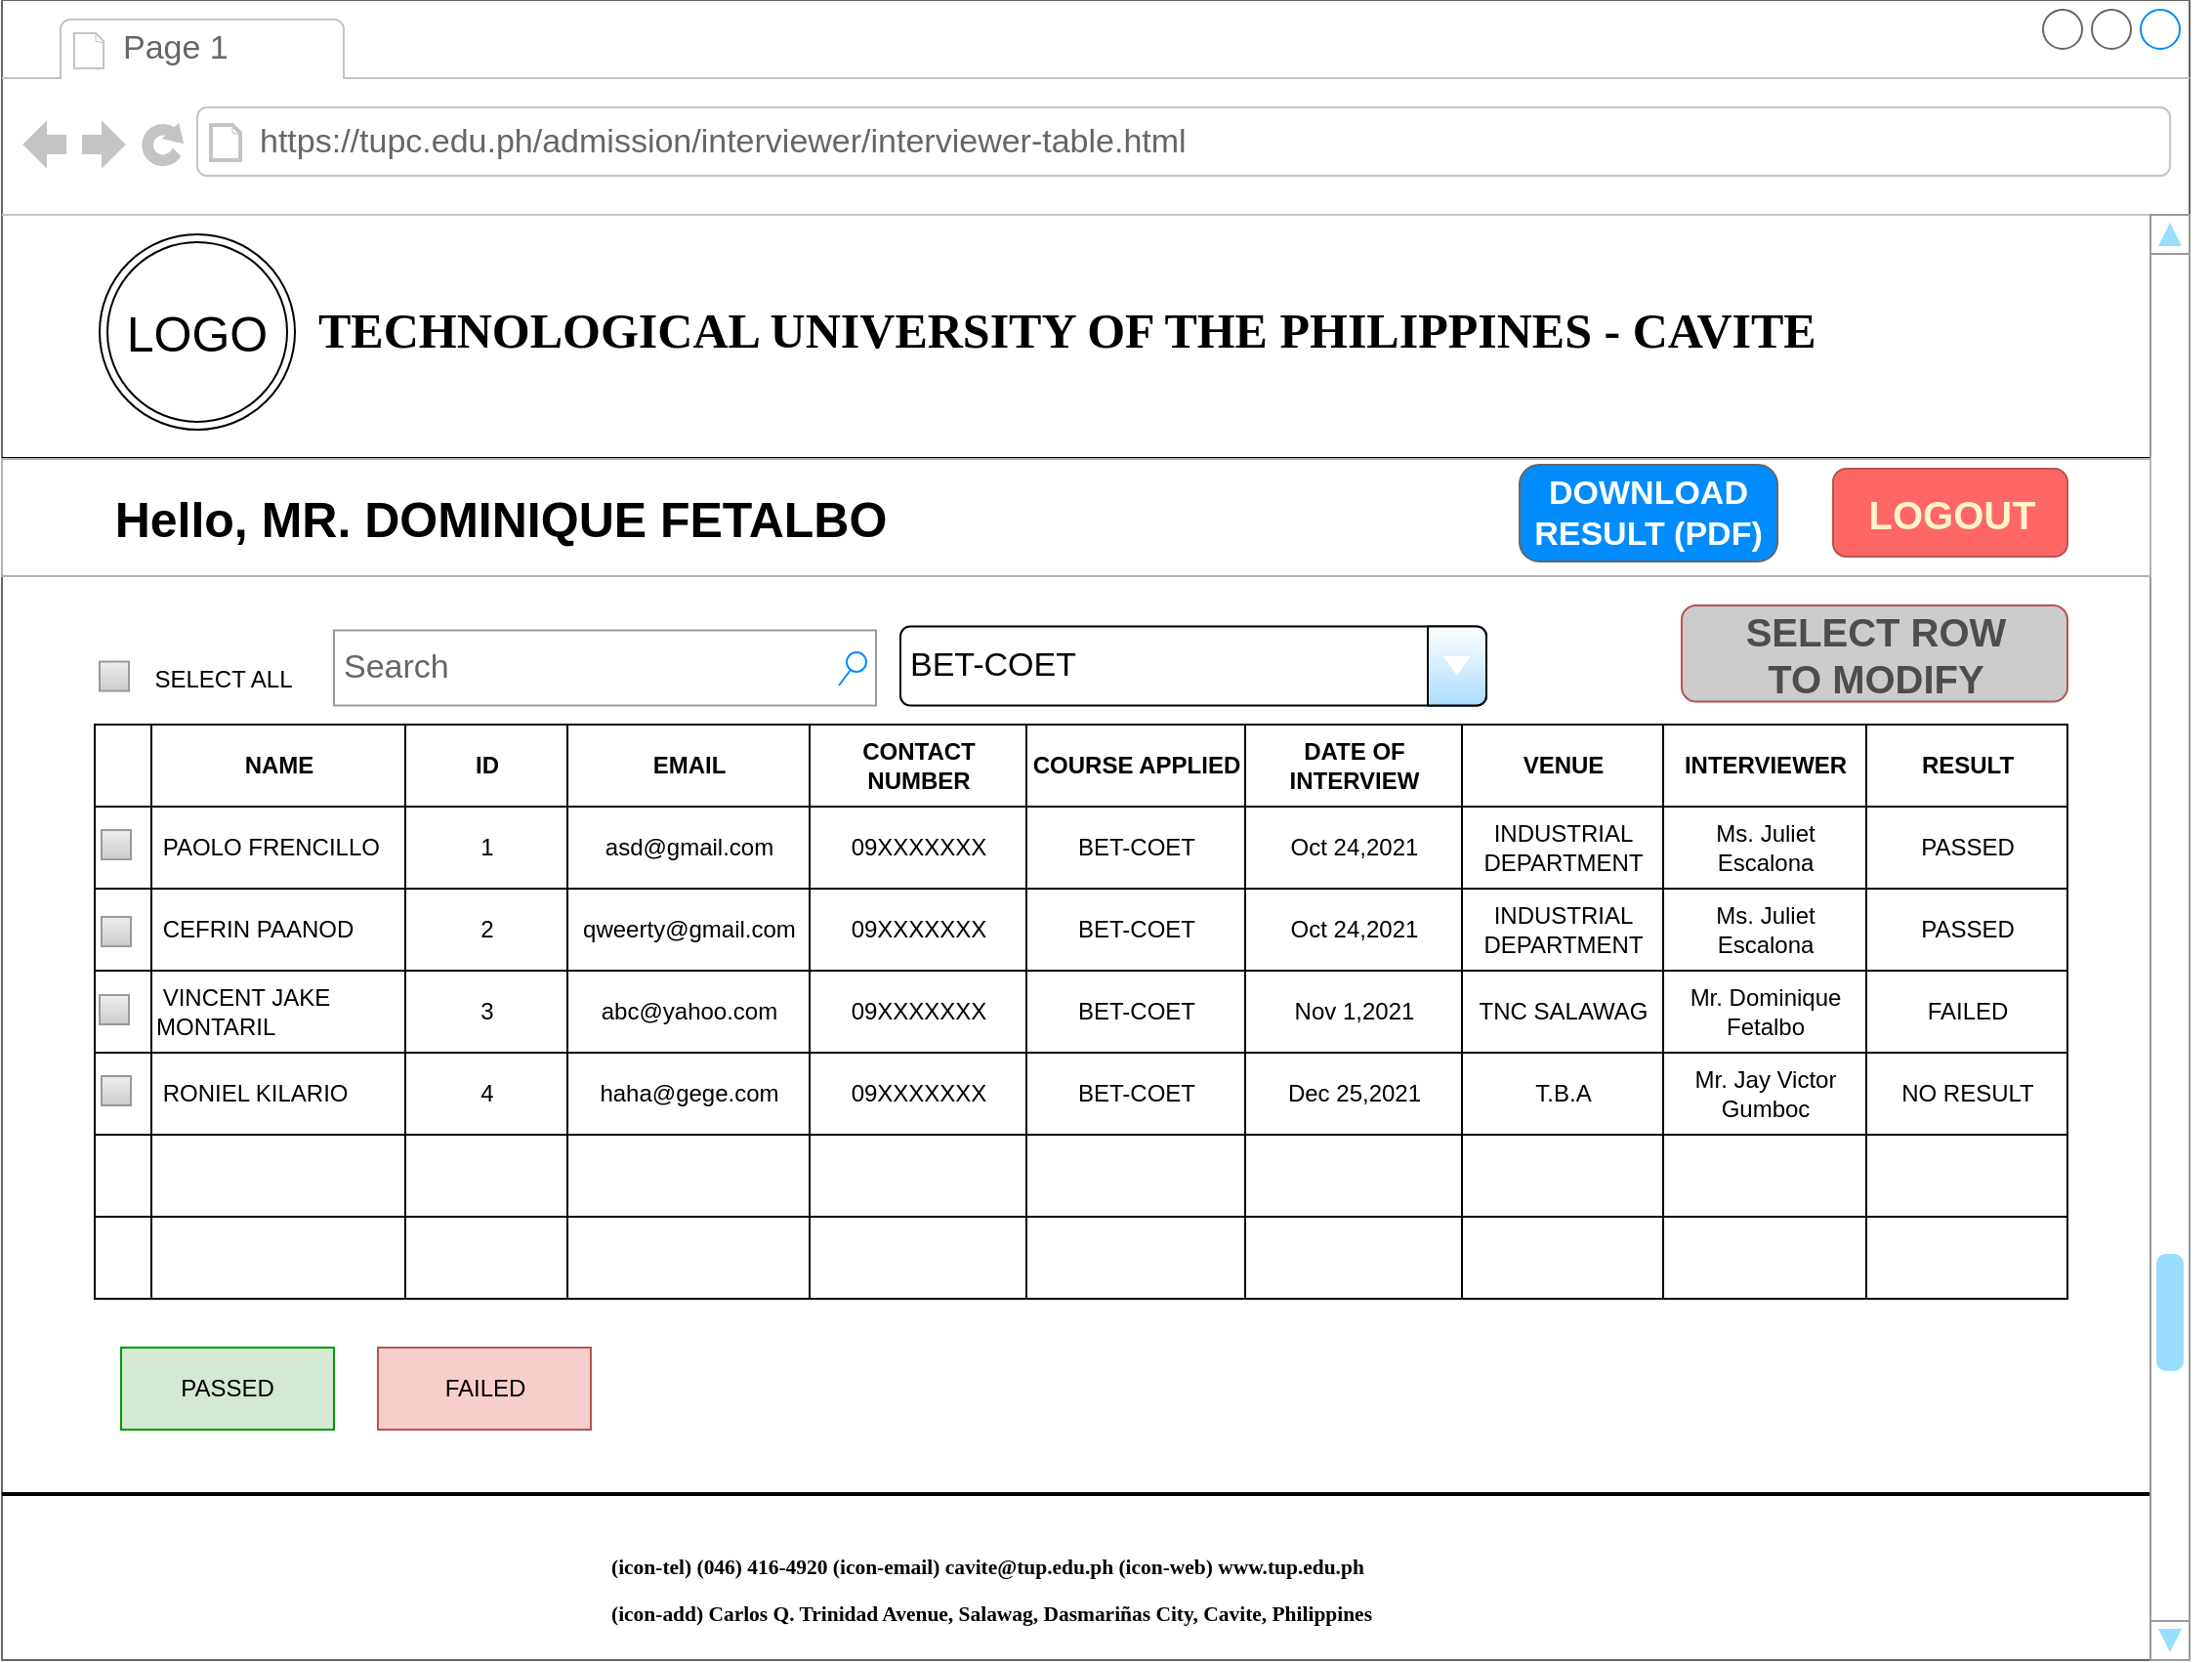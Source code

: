<mxfile version="15.5.9" type="device"><diagram name="Page-1" id="03018318-947c-dd8e-b7a3-06fadd420f32"><mxGraphModel dx="2480" dy="2001" grid="1" gridSize="10" guides="1" tooltips="1" connect="1" arrows="1" fold="1" page="1" pageScale="1" pageWidth="1100" pageHeight="850" background="none" math="0" shadow="0"><root><mxCell id="0"/><mxCell id="1" parent="0"/><mxCell id="7ib71Nidem4NqmsdStW_-101" value="" style="strokeWidth=1;shadow=0;align=center;html=1;shape=mxgraph.mockup.containers.browserWindow;rSize=0;strokeColor=none;strokeColor2=#008cff;strokeColor3=#c4c4c4;mainText=,;recursiveResize=0;fontSize=25;fillColor=none;" parent="1" vertex="1"><mxGeometry x="1100" y="-850" width="1120" height="850" as="geometry"/></mxCell><mxCell id="7ib71Nidem4NqmsdStW_-102" value="" style="line;strokeWidth=2;html=1;fontSize=25;" parent="7ib71Nidem4NqmsdStW_-101" vertex="1"><mxGeometry y="760" width="1100" height="10" as="geometry"/></mxCell><mxCell id="7ib71Nidem4NqmsdStW_-103" value="Page 1" style="strokeWidth=1;shadow=0;dashed=0;align=center;html=1;shape=mxgraph.mockup.containers.anchor;fontSize=17;fontColor=#666666;align=left;" parent="7ib71Nidem4NqmsdStW_-101" vertex="1"><mxGeometry x="60" y="12" width="110" height="26" as="geometry"/></mxCell><mxCell id="7ib71Nidem4NqmsdStW_-104" value="https://tupc.edu.ph/admission/interviewer/interviewer-table.html" style="strokeWidth=1;shadow=0;dashed=0;align=center;html=1;shape=mxgraph.mockup.containers.anchor;rSize=0;fontSize=17;fontColor=#666666;align=left;" parent="7ib71Nidem4NqmsdStW_-101" vertex="1"><mxGeometry x="130" y="60" width="250" height="26" as="geometry"/></mxCell><mxCell id="7ib71Nidem4NqmsdStW_-105" value="&lt;h1&gt;&lt;b&gt;&lt;font style=&quot;font-size: 25px&quot;&gt;TECHNOLOGICAL UNIVERSITY OF THE PHILIPPINES - CAVITE&lt;/font&gt;&lt;/b&gt;&lt;/h1&gt;" style="text;html=1;points=[];align=left;verticalAlign=top;spacingTop=-4;fontSize=14;fontFamily=Verdana" parent="7ib71Nidem4NqmsdStW_-101" vertex="1"><mxGeometry x="160" y="130" width="540" height="60" as="geometry"/></mxCell><mxCell id="7ib71Nidem4NqmsdStW_-106" value="LOGO" style="ellipse;shape=doubleEllipse;whiteSpace=wrap;html=1;fontSize=25;" parent="7ib71Nidem4NqmsdStW_-101" vertex="1"><mxGeometry x="50" y="120" width="100" height="100" as="geometry"/></mxCell><mxCell id="7ib71Nidem4NqmsdStW_-107" value="" style="line;strokeWidth=2;html=1;fontSize=25;" parent="7ib71Nidem4NqmsdStW_-101" vertex="1"><mxGeometry y="230" width="1100" height="10" as="geometry"/></mxCell><mxCell id="7ib71Nidem4NqmsdStW_-108" value="" style="verticalLabelPosition=bottom;shadow=0;dashed=0;align=center;html=1;verticalAlign=top;strokeWidth=1;shape=mxgraph.mockup.navigation.scrollBar;strokeColor=#999999;barPos=20;fillColor2=#99ddff;strokeColor2=none;direction=north;fontSize=25;" parent="7ib71Nidem4NqmsdStW_-101" vertex="1"><mxGeometry x="1100" y="110" width="30" height="740" as="geometry"/></mxCell><mxCell id="7ib71Nidem4NqmsdStW_-109" value="&lt;span style=&quot;font-family: &amp;#34;euphemia&amp;#34; ; font-size: 10.72px ; font-weight: 700&quot;&gt;(icon-tel) (046) 416-4920 (icon-email) cavite@tup.edu.ph (icon-web) www.tup.edu.ph&lt;br&gt;&lt;/span&gt;&lt;span style=&quot;font-family: &amp;#34;euphemia&amp;#34; ; font-size: 10.72px ; font-weight: 700&quot;&gt;(icon-add) Carlos Q. Trinidad Avenue, Salawag, Dasmariñas City, Cavite, Philippines&lt;/span&gt;&lt;span style=&quot;font-family: &amp;#34;euphemia&amp;#34; ; font-size: 10.72px ; font-weight: 700&quot;&gt;&lt;br&gt;&lt;/span&gt;" style="rounded=0;whiteSpace=wrap;html=1;fontSize=20;strokeWidth=1;fillColor=none;align=left;verticalAlign=top;strokeColor=none;" parent="7ib71Nidem4NqmsdStW_-101" vertex="1"><mxGeometry x="310" y="780" width="480" height="60" as="geometry"/></mxCell><mxCell id="7ib71Nidem4NqmsdStW_-111" value="" style="shape=table;html=1;whiteSpace=wrap;startSize=0;container=1;collapsible=0;childLayout=tableLayout;" parent="7ib71Nidem4NqmsdStW_-101" vertex="1"><mxGeometry x="47.5" y="371" width="1010" height="294" as="geometry"/></mxCell><mxCell id="7ib71Nidem4NqmsdStW_-112" value="" style="shape=partialRectangle;html=1;whiteSpace=wrap;collapsible=0;dropTarget=0;pointerEvents=0;fillColor=none;top=0;left=0;bottom=0;right=0;points=[[0,0.5],[1,0.5]];portConstraint=eastwest;" parent="7ib71Nidem4NqmsdStW_-111" vertex="1"><mxGeometry width="1010" height="42" as="geometry"/></mxCell><mxCell id="7ib71Nidem4NqmsdStW_-113" style="shape=partialRectangle;html=1;whiteSpace=wrap;connectable=0;fillColor=none;top=0;left=0;bottom=0;right=0;overflow=hidden;pointerEvents=1;" parent="7ib71Nidem4NqmsdStW_-112" vertex="1"><mxGeometry width="29" height="42" as="geometry"><mxRectangle width="29" height="42" as="alternateBounds"/></mxGeometry></mxCell><mxCell id="7ib71Nidem4NqmsdStW_-114" value="&lt;b&gt;NAME&lt;/b&gt;" style="shape=partialRectangle;html=1;whiteSpace=wrap;connectable=0;fillColor=none;top=0;left=0;bottom=0;right=0;overflow=hidden;pointerEvents=1;" parent="7ib71Nidem4NqmsdStW_-112" vertex="1"><mxGeometry x="29" width="130" height="42" as="geometry"><mxRectangle width="130" height="42" as="alternateBounds"/></mxGeometry></mxCell><mxCell id="7ib71Nidem4NqmsdStW_-115" value="&lt;b&gt;ID&lt;/b&gt;" style="shape=partialRectangle;html=1;whiteSpace=wrap;connectable=0;fillColor=none;top=0;left=0;bottom=0;right=0;overflow=hidden;pointerEvents=1;" parent="7ib71Nidem4NqmsdStW_-112" vertex="1"><mxGeometry x="159" width="83" height="42" as="geometry"><mxRectangle width="83" height="42" as="alternateBounds"/></mxGeometry></mxCell><mxCell id="7ib71Nidem4NqmsdStW_-116" value="&lt;b&gt;EMAIL&lt;/b&gt;" style="shape=partialRectangle;html=1;whiteSpace=wrap;connectable=0;fillColor=none;top=0;left=0;bottom=0;right=0;overflow=hidden;pointerEvents=1;" parent="7ib71Nidem4NqmsdStW_-112" vertex="1"><mxGeometry x="242" width="124" height="42" as="geometry"><mxRectangle width="124" height="42" as="alternateBounds"/></mxGeometry></mxCell><mxCell id="7ib71Nidem4NqmsdStW_-117" value="&lt;b&gt;CONTACT NUMBER&lt;/b&gt;" style="shape=partialRectangle;html=1;whiteSpace=wrap;connectable=0;fillColor=none;top=0;left=0;bottom=0;right=0;overflow=hidden;pointerEvents=1;" parent="7ib71Nidem4NqmsdStW_-112" vertex="1"><mxGeometry x="366" width="111" height="42" as="geometry"><mxRectangle width="111" height="42" as="alternateBounds"/></mxGeometry></mxCell><mxCell id="7ib71Nidem4NqmsdStW_-118" value="&lt;b&gt;COURSE APPLIED&lt;/b&gt;" style="shape=partialRectangle;html=1;whiteSpace=wrap;connectable=0;fillColor=none;top=0;left=0;bottom=0;right=0;overflow=hidden;pointerEvents=1;" parent="7ib71Nidem4NqmsdStW_-112" vertex="1"><mxGeometry x="477" width="112" height="42" as="geometry"><mxRectangle width="112" height="42" as="alternateBounds"/></mxGeometry></mxCell><mxCell id="7ib71Nidem4NqmsdStW_-119" value="&lt;b&gt;DATE OF INTERVIEW&lt;/b&gt;" style="shape=partialRectangle;html=1;whiteSpace=wrap;connectable=0;fillColor=none;top=0;left=0;bottom=0;right=0;overflow=hidden;pointerEvents=1;" parent="7ib71Nidem4NqmsdStW_-112" vertex="1"><mxGeometry x="589" width="111" height="42" as="geometry"><mxRectangle width="111" height="42" as="alternateBounds"/></mxGeometry></mxCell><mxCell id="7ib71Nidem4NqmsdStW_-120" value="&lt;b&gt;VENUE&lt;/b&gt;" style="shape=partialRectangle;html=1;whiteSpace=wrap;connectable=0;fillColor=none;top=0;left=0;bottom=0;right=0;overflow=hidden;pointerEvents=1;" parent="7ib71Nidem4NqmsdStW_-112" vertex="1"><mxGeometry x="700" width="103" height="42" as="geometry"><mxRectangle width="103" height="42" as="alternateBounds"/></mxGeometry></mxCell><mxCell id="OchbtreBRvhRKaB96C10-1" value="&lt;b&gt;INTERVIEWER&lt;/b&gt;" style="shape=partialRectangle;html=1;whiteSpace=wrap;connectable=0;fillColor=none;top=0;left=0;bottom=0;right=0;overflow=hidden;pointerEvents=1;" parent="7ib71Nidem4NqmsdStW_-112" vertex="1"><mxGeometry x="803" width="104" height="42" as="geometry"><mxRectangle width="104" height="42" as="alternateBounds"/></mxGeometry></mxCell><mxCell id="OchbtreBRvhRKaB96C10-10" value="&lt;b&gt;RESULT&lt;/b&gt;" style="shape=partialRectangle;html=1;whiteSpace=wrap;connectable=0;fillColor=none;top=0;left=0;bottom=0;right=0;overflow=hidden;pointerEvents=1;" parent="7ib71Nidem4NqmsdStW_-112" vertex="1"><mxGeometry x="907" width="103" height="42" as="geometry"><mxRectangle width="103" height="42" as="alternateBounds"/></mxGeometry></mxCell><mxCell id="7ib71Nidem4NqmsdStW_-121" value="" style="shape=partialRectangle;html=1;whiteSpace=wrap;collapsible=0;dropTarget=0;pointerEvents=0;fillColor=none;top=0;left=0;bottom=0;right=0;points=[[0,0.5],[1,0.5]];portConstraint=eastwest;" parent="7ib71Nidem4NqmsdStW_-111" vertex="1"><mxGeometry y="42" width="1010" height="42" as="geometry"/></mxCell><mxCell id="7ib71Nidem4NqmsdStW_-122" style="shape=partialRectangle;html=1;whiteSpace=wrap;connectable=0;fillColor=none;top=0;left=0;bottom=0;right=0;overflow=hidden;pointerEvents=1;align=left;" parent="7ib71Nidem4NqmsdStW_-121" vertex="1"><mxGeometry width="29" height="42" as="geometry"><mxRectangle width="29" height="42" as="alternateBounds"/></mxGeometry></mxCell><mxCell id="7ib71Nidem4NqmsdStW_-123" value="&amp;nbsp;PAOLO FRENCILLO" style="shape=partialRectangle;html=1;whiteSpace=wrap;connectable=0;fillColor=none;top=0;left=0;bottom=0;right=0;overflow=hidden;pointerEvents=1;align=left;" parent="7ib71Nidem4NqmsdStW_-121" vertex="1"><mxGeometry x="29" width="130" height="42" as="geometry"><mxRectangle width="130" height="42" as="alternateBounds"/></mxGeometry></mxCell><mxCell id="7ib71Nidem4NqmsdStW_-124" value="1" style="shape=partialRectangle;html=1;whiteSpace=wrap;connectable=0;fillColor=none;top=0;left=0;bottom=0;right=0;overflow=hidden;pointerEvents=1;" parent="7ib71Nidem4NqmsdStW_-121" vertex="1"><mxGeometry x="159" width="83" height="42" as="geometry"><mxRectangle width="83" height="42" as="alternateBounds"/></mxGeometry></mxCell><mxCell id="7ib71Nidem4NqmsdStW_-125" value="asd@gmail.com" style="shape=partialRectangle;html=1;whiteSpace=wrap;connectable=0;fillColor=none;top=0;left=0;bottom=0;right=0;overflow=hidden;pointerEvents=1;" parent="7ib71Nidem4NqmsdStW_-121" vertex="1"><mxGeometry x="242" width="124" height="42" as="geometry"><mxRectangle width="124" height="42" as="alternateBounds"/></mxGeometry></mxCell><mxCell id="7ib71Nidem4NqmsdStW_-126" value="09XXXXXXX" style="shape=partialRectangle;html=1;whiteSpace=wrap;connectable=0;fillColor=none;top=0;left=0;bottom=0;right=0;overflow=hidden;pointerEvents=1;" parent="7ib71Nidem4NqmsdStW_-121" vertex="1"><mxGeometry x="366" width="111" height="42" as="geometry"><mxRectangle width="111" height="42" as="alternateBounds"/></mxGeometry></mxCell><mxCell id="7ib71Nidem4NqmsdStW_-127" value="BET-COET" style="shape=partialRectangle;html=1;whiteSpace=wrap;connectable=0;fillColor=none;top=0;left=0;bottom=0;right=0;overflow=hidden;pointerEvents=1;" parent="7ib71Nidem4NqmsdStW_-121" vertex="1"><mxGeometry x="477" width="112" height="42" as="geometry"><mxRectangle width="112" height="42" as="alternateBounds"/></mxGeometry></mxCell><mxCell id="7ib71Nidem4NqmsdStW_-128" value="Oct 24,2021" style="shape=partialRectangle;html=1;whiteSpace=wrap;connectable=0;fillColor=none;top=0;left=0;bottom=0;right=0;overflow=hidden;pointerEvents=1;" parent="7ib71Nidem4NqmsdStW_-121" vertex="1"><mxGeometry x="589" width="111" height="42" as="geometry"><mxRectangle width="111" height="42" as="alternateBounds"/></mxGeometry></mxCell><mxCell id="7ib71Nidem4NqmsdStW_-129" value="INDUSTRIAL DEPARTMENT" style="shape=partialRectangle;html=1;whiteSpace=wrap;connectable=0;fillColor=none;top=0;left=0;bottom=0;right=0;overflow=hidden;pointerEvents=1;" parent="7ib71Nidem4NqmsdStW_-121" vertex="1"><mxGeometry x="700" width="103" height="42" as="geometry"><mxRectangle width="103" height="42" as="alternateBounds"/></mxGeometry></mxCell><mxCell id="OchbtreBRvhRKaB96C10-2" value="Ms. Juliet Escalona" style="shape=partialRectangle;html=1;whiteSpace=wrap;connectable=0;fillColor=none;top=0;left=0;bottom=0;right=0;overflow=hidden;pointerEvents=1;" parent="7ib71Nidem4NqmsdStW_-121" vertex="1"><mxGeometry x="803" width="104" height="42" as="geometry"><mxRectangle width="104" height="42" as="alternateBounds"/></mxGeometry></mxCell><mxCell id="OchbtreBRvhRKaB96C10-11" value="&lt;span&gt;PASSED&lt;/span&gt;" style="shape=partialRectangle;html=1;whiteSpace=wrap;connectable=0;fillColor=none;top=0;left=0;bottom=0;right=0;overflow=hidden;pointerEvents=1;" parent="7ib71Nidem4NqmsdStW_-121" vertex="1"><mxGeometry x="907" width="103" height="42" as="geometry"><mxRectangle width="103" height="42" as="alternateBounds"/></mxGeometry></mxCell><mxCell id="7ib71Nidem4NqmsdStW_-130" value="" style="shape=partialRectangle;html=1;whiteSpace=wrap;collapsible=0;dropTarget=0;pointerEvents=0;fillColor=none;top=0;left=0;bottom=0;right=0;points=[[0,0.5],[1,0.5]];portConstraint=eastwest;" parent="7ib71Nidem4NqmsdStW_-111" vertex="1"><mxGeometry y="84" width="1010" height="42" as="geometry"/></mxCell><mxCell id="7ib71Nidem4NqmsdStW_-131" style="shape=partialRectangle;html=1;whiteSpace=wrap;connectable=0;fillColor=none;top=0;left=0;bottom=0;right=0;overflow=hidden;pointerEvents=1;align=left;" parent="7ib71Nidem4NqmsdStW_-130" vertex="1"><mxGeometry width="29" height="42" as="geometry"><mxRectangle width="29" height="42" as="alternateBounds"/></mxGeometry></mxCell><mxCell id="7ib71Nidem4NqmsdStW_-132" value="&amp;nbsp;CEFRIN PAANOD" style="shape=partialRectangle;html=1;whiteSpace=wrap;connectable=0;fillColor=none;top=0;left=0;bottom=0;right=0;overflow=hidden;pointerEvents=1;align=left;" parent="7ib71Nidem4NqmsdStW_-130" vertex="1"><mxGeometry x="29" width="130" height="42" as="geometry"><mxRectangle width="130" height="42" as="alternateBounds"/></mxGeometry></mxCell><mxCell id="7ib71Nidem4NqmsdStW_-133" value="2" style="shape=partialRectangle;html=1;whiteSpace=wrap;connectable=0;fillColor=none;top=0;left=0;bottom=0;right=0;overflow=hidden;pointerEvents=1;" parent="7ib71Nidem4NqmsdStW_-130" vertex="1"><mxGeometry x="159" width="83" height="42" as="geometry"><mxRectangle width="83" height="42" as="alternateBounds"/></mxGeometry></mxCell><mxCell id="7ib71Nidem4NqmsdStW_-134" value="qweerty@gmail.com" style="shape=partialRectangle;html=1;whiteSpace=wrap;connectable=0;fillColor=none;top=0;left=0;bottom=0;right=0;overflow=hidden;pointerEvents=1;" parent="7ib71Nidem4NqmsdStW_-130" vertex="1"><mxGeometry x="242" width="124" height="42" as="geometry"><mxRectangle width="124" height="42" as="alternateBounds"/></mxGeometry></mxCell><mxCell id="7ib71Nidem4NqmsdStW_-135" value="09XXXXXXX" style="shape=partialRectangle;html=1;whiteSpace=wrap;connectable=0;fillColor=none;top=0;left=0;bottom=0;right=0;overflow=hidden;pointerEvents=1;" parent="7ib71Nidem4NqmsdStW_-130" vertex="1"><mxGeometry x="366" width="111" height="42" as="geometry"><mxRectangle width="111" height="42" as="alternateBounds"/></mxGeometry></mxCell><mxCell id="7ib71Nidem4NqmsdStW_-136" value="BET-COET" style="shape=partialRectangle;html=1;whiteSpace=wrap;connectable=0;fillColor=none;top=0;left=0;bottom=0;right=0;overflow=hidden;pointerEvents=1;" parent="7ib71Nidem4NqmsdStW_-130" vertex="1"><mxGeometry x="477" width="112" height="42" as="geometry"><mxRectangle width="112" height="42" as="alternateBounds"/></mxGeometry></mxCell><mxCell id="7ib71Nidem4NqmsdStW_-137" value="Oct 24,2021" style="shape=partialRectangle;html=1;whiteSpace=wrap;connectable=0;fillColor=none;top=0;left=0;bottom=0;right=0;overflow=hidden;pointerEvents=1;" parent="7ib71Nidem4NqmsdStW_-130" vertex="1"><mxGeometry x="589" width="111" height="42" as="geometry"><mxRectangle width="111" height="42" as="alternateBounds"/></mxGeometry></mxCell><mxCell id="7ib71Nidem4NqmsdStW_-138" value="INDUSTRIAL DEPARTMENT" style="shape=partialRectangle;html=1;whiteSpace=wrap;connectable=0;fillColor=none;top=0;left=0;bottom=0;right=0;overflow=hidden;pointerEvents=1;" parent="7ib71Nidem4NqmsdStW_-130" vertex="1"><mxGeometry x="700" width="103" height="42" as="geometry"><mxRectangle width="103" height="42" as="alternateBounds"/></mxGeometry></mxCell><mxCell id="OchbtreBRvhRKaB96C10-3" value="Ms. Juliet Escalona" style="shape=partialRectangle;html=1;whiteSpace=wrap;connectable=0;fillColor=none;top=0;left=0;bottom=0;right=0;overflow=hidden;pointerEvents=1;" parent="7ib71Nidem4NqmsdStW_-130" vertex="1"><mxGeometry x="803" width="104" height="42" as="geometry"><mxRectangle width="104" height="42" as="alternateBounds"/></mxGeometry></mxCell><mxCell id="OchbtreBRvhRKaB96C10-12" value="PASSED" style="shape=partialRectangle;html=1;whiteSpace=wrap;connectable=0;fillColor=none;top=0;left=0;bottom=0;right=0;overflow=hidden;pointerEvents=1;" parent="7ib71Nidem4NqmsdStW_-130" vertex="1"><mxGeometry x="907" width="103" height="42" as="geometry"><mxRectangle width="103" height="42" as="alternateBounds"/></mxGeometry></mxCell><mxCell id="7ib71Nidem4NqmsdStW_-139" style="shape=partialRectangle;html=1;whiteSpace=wrap;collapsible=0;dropTarget=0;pointerEvents=0;fillColor=none;top=0;left=0;bottom=0;right=0;points=[[0,0.5],[1,0.5]];portConstraint=eastwest;" parent="7ib71Nidem4NqmsdStW_-111" vertex="1"><mxGeometry y="126" width="1010" height="42" as="geometry"/></mxCell><mxCell id="7ib71Nidem4NqmsdStW_-140" style="shape=partialRectangle;html=1;whiteSpace=wrap;connectable=0;fillColor=none;top=0;left=0;bottom=0;right=0;overflow=hidden;pointerEvents=1;align=left;" parent="7ib71Nidem4NqmsdStW_-139" vertex="1"><mxGeometry width="29" height="42" as="geometry"><mxRectangle width="29" height="42" as="alternateBounds"/></mxGeometry></mxCell><mxCell id="7ib71Nidem4NqmsdStW_-141" value="&amp;nbsp;VINCENT JAKE MONTARIL" style="shape=partialRectangle;html=1;whiteSpace=wrap;connectable=0;fillColor=none;top=0;left=0;bottom=0;right=0;overflow=hidden;pointerEvents=1;align=left;" parent="7ib71Nidem4NqmsdStW_-139" vertex="1"><mxGeometry x="29" width="130" height="42" as="geometry"><mxRectangle width="130" height="42" as="alternateBounds"/></mxGeometry></mxCell><mxCell id="7ib71Nidem4NqmsdStW_-142" value="3" style="shape=partialRectangle;html=1;whiteSpace=wrap;connectable=0;fillColor=none;top=0;left=0;bottom=0;right=0;overflow=hidden;pointerEvents=1;" parent="7ib71Nidem4NqmsdStW_-139" vertex="1"><mxGeometry x="159" width="83" height="42" as="geometry"><mxRectangle width="83" height="42" as="alternateBounds"/></mxGeometry></mxCell><mxCell id="7ib71Nidem4NqmsdStW_-143" value="abc@yahoo.com" style="shape=partialRectangle;html=1;whiteSpace=wrap;connectable=0;fillColor=none;top=0;left=0;bottom=0;right=0;overflow=hidden;pointerEvents=1;" parent="7ib71Nidem4NqmsdStW_-139" vertex="1"><mxGeometry x="242" width="124" height="42" as="geometry"><mxRectangle width="124" height="42" as="alternateBounds"/></mxGeometry></mxCell><mxCell id="7ib71Nidem4NqmsdStW_-144" value="09XXXXXXX" style="shape=partialRectangle;html=1;whiteSpace=wrap;connectable=0;fillColor=none;top=0;left=0;bottom=0;right=0;overflow=hidden;pointerEvents=1;" parent="7ib71Nidem4NqmsdStW_-139" vertex="1"><mxGeometry x="366" width="111" height="42" as="geometry"><mxRectangle width="111" height="42" as="alternateBounds"/></mxGeometry></mxCell><mxCell id="7ib71Nidem4NqmsdStW_-145" value="BET-COET" style="shape=partialRectangle;html=1;whiteSpace=wrap;connectable=0;fillColor=none;top=0;left=0;bottom=0;right=0;overflow=hidden;pointerEvents=1;" parent="7ib71Nidem4NqmsdStW_-139" vertex="1"><mxGeometry x="477" width="112" height="42" as="geometry"><mxRectangle width="112" height="42" as="alternateBounds"/></mxGeometry></mxCell><mxCell id="7ib71Nidem4NqmsdStW_-146" value="&lt;span&gt;Nov 1,2021&lt;/span&gt;" style="shape=partialRectangle;html=1;whiteSpace=wrap;connectable=0;fillColor=none;top=0;left=0;bottom=0;right=0;overflow=hidden;pointerEvents=1;" parent="7ib71Nidem4NqmsdStW_-139" vertex="1"><mxGeometry x="589" width="111" height="42" as="geometry"><mxRectangle width="111" height="42" as="alternateBounds"/></mxGeometry></mxCell><mxCell id="7ib71Nidem4NqmsdStW_-147" value="TNC SALAWAG" style="shape=partialRectangle;html=1;whiteSpace=wrap;connectable=0;fillColor=none;top=0;left=0;bottom=0;right=0;overflow=hidden;pointerEvents=1;" parent="7ib71Nidem4NqmsdStW_-139" vertex="1"><mxGeometry x="700" width="103" height="42" as="geometry"><mxRectangle width="103" height="42" as="alternateBounds"/></mxGeometry></mxCell><mxCell id="OchbtreBRvhRKaB96C10-4" value="Mr. Dominique Fetalbo" style="shape=partialRectangle;html=1;whiteSpace=wrap;connectable=0;fillColor=none;top=0;left=0;bottom=0;right=0;overflow=hidden;pointerEvents=1;" parent="7ib71Nidem4NqmsdStW_-139" vertex="1"><mxGeometry x="803" width="104" height="42" as="geometry"><mxRectangle width="104" height="42" as="alternateBounds"/></mxGeometry></mxCell><mxCell id="OchbtreBRvhRKaB96C10-13" value="&lt;span&gt;FAILED&lt;/span&gt;" style="shape=partialRectangle;html=1;whiteSpace=wrap;connectable=0;fillColor=none;top=0;left=0;bottom=0;right=0;overflow=hidden;pointerEvents=1;" parent="7ib71Nidem4NqmsdStW_-139" vertex="1"><mxGeometry x="907" width="103" height="42" as="geometry"><mxRectangle width="103" height="42" as="alternateBounds"/></mxGeometry></mxCell><mxCell id="7ib71Nidem4NqmsdStW_-148" style="shape=partialRectangle;html=1;whiteSpace=wrap;collapsible=0;dropTarget=0;pointerEvents=0;fillColor=none;top=0;left=0;bottom=0;right=0;points=[[0,0.5],[1,0.5]];portConstraint=eastwest;" parent="7ib71Nidem4NqmsdStW_-111" vertex="1"><mxGeometry y="168" width="1010" height="42" as="geometry"/></mxCell><mxCell id="7ib71Nidem4NqmsdStW_-149" style="shape=partialRectangle;html=1;whiteSpace=wrap;connectable=0;fillColor=none;top=0;left=0;bottom=0;right=0;overflow=hidden;pointerEvents=1;" parent="7ib71Nidem4NqmsdStW_-148" vertex="1"><mxGeometry width="29" height="42" as="geometry"><mxRectangle width="29" height="42" as="alternateBounds"/></mxGeometry></mxCell><mxCell id="7ib71Nidem4NqmsdStW_-150" value="&amp;nbsp;RONIEL KILARIO" style="shape=partialRectangle;html=1;whiteSpace=wrap;connectable=0;fillColor=none;top=0;left=0;bottom=0;right=0;overflow=hidden;pointerEvents=1;align=left;" parent="7ib71Nidem4NqmsdStW_-148" vertex="1"><mxGeometry x="29" width="130" height="42" as="geometry"><mxRectangle width="130" height="42" as="alternateBounds"/></mxGeometry></mxCell><mxCell id="7ib71Nidem4NqmsdStW_-151" value="4" style="shape=partialRectangle;html=1;whiteSpace=wrap;connectable=0;fillColor=none;top=0;left=0;bottom=0;right=0;overflow=hidden;pointerEvents=1;" parent="7ib71Nidem4NqmsdStW_-148" vertex="1"><mxGeometry x="159" width="83" height="42" as="geometry"><mxRectangle width="83" height="42" as="alternateBounds"/></mxGeometry></mxCell><mxCell id="7ib71Nidem4NqmsdStW_-152" value="haha@gege.com" style="shape=partialRectangle;html=1;whiteSpace=wrap;connectable=0;fillColor=none;top=0;left=0;bottom=0;right=0;overflow=hidden;pointerEvents=1;" parent="7ib71Nidem4NqmsdStW_-148" vertex="1"><mxGeometry x="242" width="124" height="42" as="geometry"><mxRectangle width="124" height="42" as="alternateBounds"/></mxGeometry></mxCell><mxCell id="7ib71Nidem4NqmsdStW_-153" value="09XXXXXXX" style="shape=partialRectangle;html=1;whiteSpace=wrap;connectable=0;fillColor=none;top=0;left=0;bottom=0;right=0;overflow=hidden;pointerEvents=1;" parent="7ib71Nidem4NqmsdStW_-148" vertex="1"><mxGeometry x="366" width="111" height="42" as="geometry"><mxRectangle width="111" height="42" as="alternateBounds"/></mxGeometry></mxCell><mxCell id="7ib71Nidem4NqmsdStW_-154" value="BET-COET" style="shape=partialRectangle;html=1;whiteSpace=wrap;connectable=0;fillColor=none;top=0;left=0;bottom=0;right=0;overflow=hidden;pointerEvents=1;" parent="7ib71Nidem4NqmsdStW_-148" vertex="1"><mxGeometry x="477" width="112" height="42" as="geometry"><mxRectangle width="112" height="42" as="alternateBounds"/></mxGeometry></mxCell><mxCell id="7ib71Nidem4NqmsdStW_-155" value="Dec 25,2021" style="shape=partialRectangle;html=1;whiteSpace=wrap;connectable=0;fillColor=none;top=0;left=0;bottom=0;right=0;overflow=hidden;pointerEvents=1;" parent="7ib71Nidem4NqmsdStW_-148" vertex="1"><mxGeometry x="589" width="111" height="42" as="geometry"><mxRectangle width="111" height="42" as="alternateBounds"/></mxGeometry></mxCell><mxCell id="7ib71Nidem4NqmsdStW_-156" value="T.B.A" style="shape=partialRectangle;html=1;whiteSpace=wrap;connectable=0;fillColor=none;top=0;left=0;bottom=0;right=0;overflow=hidden;pointerEvents=1;" parent="7ib71Nidem4NqmsdStW_-148" vertex="1"><mxGeometry x="700" width="103" height="42" as="geometry"><mxRectangle width="103" height="42" as="alternateBounds"/></mxGeometry></mxCell><mxCell id="OchbtreBRvhRKaB96C10-5" value="Mr. Jay Victor Gumboc" style="shape=partialRectangle;html=1;whiteSpace=wrap;connectable=0;fillColor=none;top=0;left=0;bottom=0;right=0;overflow=hidden;pointerEvents=1;" parent="7ib71Nidem4NqmsdStW_-148" vertex="1"><mxGeometry x="803" width="104" height="42" as="geometry"><mxRectangle width="104" height="42" as="alternateBounds"/></mxGeometry></mxCell><mxCell id="OchbtreBRvhRKaB96C10-14" value="&lt;span&gt;NO RESULT&lt;/span&gt;" style="shape=partialRectangle;html=1;whiteSpace=wrap;connectable=0;fillColor=none;top=0;left=0;bottom=0;right=0;overflow=hidden;pointerEvents=1;" parent="7ib71Nidem4NqmsdStW_-148" vertex="1"><mxGeometry x="907" width="103" height="42" as="geometry"><mxRectangle width="103" height="42" as="alternateBounds"/></mxGeometry></mxCell><mxCell id="7ib71Nidem4NqmsdStW_-157" style="shape=partialRectangle;html=1;whiteSpace=wrap;collapsible=0;dropTarget=0;pointerEvents=0;fillColor=none;top=0;left=0;bottom=0;right=0;points=[[0,0.5],[1,0.5]];portConstraint=eastwest;" parent="7ib71Nidem4NqmsdStW_-111" vertex="1"><mxGeometry y="210" width="1010" height="42" as="geometry"/></mxCell><mxCell id="7ib71Nidem4NqmsdStW_-158" style="shape=partialRectangle;html=1;whiteSpace=wrap;connectable=0;fillColor=none;top=0;left=0;bottom=0;right=0;overflow=hidden;pointerEvents=1;" parent="7ib71Nidem4NqmsdStW_-157" vertex="1"><mxGeometry width="29" height="42" as="geometry"><mxRectangle width="29" height="42" as="alternateBounds"/></mxGeometry></mxCell><mxCell id="7ib71Nidem4NqmsdStW_-159" style="shape=partialRectangle;html=1;whiteSpace=wrap;connectable=0;fillColor=none;top=0;left=0;bottom=0;right=0;overflow=hidden;pointerEvents=1;" parent="7ib71Nidem4NqmsdStW_-157" vertex="1"><mxGeometry x="29" width="130" height="42" as="geometry"><mxRectangle width="130" height="42" as="alternateBounds"/></mxGeometry></mxCell><mxCell id="7ib71Nidem4NqmsdStW_-160" style="shape=partialRectangle;html=1;whiteSpace=wrap;connectable=0;fillColor=none;top=0;left=0;bottom=0;right=0;overflow=hidden;pointerEvents=1;" parent="7ib71Nidem4NqmsdStW_-157" vertex="1"><mxGeometry x="159" width="83" height="42" as="geometry"><mxRectangle width="83" height="42" as="alternateBounds"/></mxGeometry></mxCell><mxCell id="7ib71Nidem4NqmsdStW_-161" style="shape=partialRectangle;html=1;whiteSpace=wrap;connectable=0;fillColor=none;top=0;left=0;bottom=0;right=0;overflow=hidden;pointerEvents=1;" parent="7ib71Nidem4NqmsdStW_-157" vertex="1"><mxGeometry x="242" width="124" height="42" as="geometry"><mxRectangle width="124" height="42" as="alternateBounds"/></mxGeometry></mxCell><mxCell id="7ib71Nidem4NqmsdStW_-162" style="shape=partialRectangle;html=1;whiteSpace=wrap;connectable=0;fillColor=none;top=0;left=0;bottom=0;right=0;overflow=hidden;pointerEvents=1;" parent="7ib71Nidem4NqmsdStW_-157" vertex="1"><mxGeometry x="366" width="111" height="42" as="geometry"><mxRectangle width="111" height="42" as="alternateBounds"/></mxGeometry></mxCell><mxCell id="7ib71Nidem4NqmsdStW_-163" style="shape=partialRectangle;html=1;whiteSpace=wrap;connectable=0;fillColor=none;top=0;left=0;bottom=0;right=0;overflow=hidden;pointerEvents=1;" parent="7ib71Nidem4NqmsdStW_-157" vertex="1"><mxGeometry x="477" width="112" height="42" as="geometry"><mxRectangle width="112" height="42" as="alternateBounds"/></mxGeometry></mxCell><mxCell id="7ib71Nidem4NqmsdStW_-164" style="shape=partialRectangle;html=1;whiteSpace=wrap;connectable=0;fillColor=none;top=0;left=0;bottom=0;right=0;overflow=hidden;pointerEvents=1;" parent="7ib71Nidem4NqmsdStW_-157" vertex="1"><mxGeometry x="589" width="111" height="42" as="geometry"><mxRectangle width="111" height="42" as="alternateBounds"/></mxGeometry></mxCell><mxCell id="7ib71Nidem4NqmsdStW_-165" style="shape=partialRectangle;html=1;whiteSpace=wrap;connectable=0;fillColor=none;top=0;left=0;bottom=0;right=0;overflow=hidden;pointerEvents=1;" parent="7ib71Nidem4NqmsdStW_-157" vertex="1"><mxGeometry x="700" width="103" height="42" as="geometry"><mxRectangle width="103" height="42" as="alternateBounds"/></mxGeometry></mxCell><mxCell id="OchbtreBRvhRKaB96C10-6" style="shape=partialRectangle;html=1;whiteSpace=wrap;connectable=0;fillColor=none;top=0;left=0;bottom=0;right=0;overflow=hidden;pointerEvents=1;" parent="7ib71Nidem4NqmsdStW_-157" vertex="1"><mxGeometry x="803" width="104" height="42" as="geometry"><mxRectangle width="104" height="42" as="alternateBounds"/></mxGeometry></mxCell><mxCell id="OchbtreBRvhRKaB96C10-15" style="shape=partialRectangle;html=1;whiteSpace=wrap;connectable=0;fillColor=none;top=0;left=0;bottom=0;right=0;overflow=hidden;pointerEvents=1;" parent="7ib71Nidem4NqmsdStW_-157" vertex="1"><mxGeometry x="907" width="103" height="42" as="geometry"><mxRectangle width="103" height="42" as="alternateBounds"/></mxGeometry></mxCell><mxCell id="7ib71Nidem4NqmsdStW_-166" style="shape=partialRectangle;html=1;whiteSpace=wrap;collapsible=0;dropTarget=0;pointerEvents=0;fillColor=none;top=0;left=0;bottom=0;right=0;points=[[0,0.5],[1,0.5]];portConstraint=eastwest;" parent="7ib71Nidem4NqmsdStW_-111" vertex="1"><mxGeometry y="252" width="1010" height="42" as="geometry"/></mxCell><mxCell id="7ib71Nidem4NqmsdStW_-167" style="shape=partialRectangle;html=1;whiteSpace=wrap;connectable=0;fillColor=none;top=0;left=0;bottom=0;right=0;overflow=hidden;pointerEvents=1;" parent="7ib71Nidem4NqmsdStW_-166" vertex="1"><mxGeometry width="29" height="42" as="geometry"><mxRectangle width="29" height="42" as="alternateBounds"/></mxGeometry></mxCell><mxCell id="7ib71Nidem4NqmsdStW_-168" style="shape=partialRectangle;html=1;whiteSpace=wrap;connectable=0;fillColor=none;top=0;left=0;bottom=0;right=0;overflow=hidden;pointerEvents=1;" parent="7ib71Nidem4NqmsdStW_-166" vertex="1"><mxGeometry x="29" width="130" height="42" as="geometry"><mxRectangle width="130" height="42" as="alternateBounds"/></mxGeometry></mxCell><mxCell id="7ib71Nidem4NqmsdStW_-169" style="shape=partialRectangle;html=1;whiteSpace=wrap;connectable=0;fillColor=none;top=0;left=0;bottom=0;right=0;overflow=hidden;pointerEvents=1;" parent="7ib71Nidem4NqmsdStW_-166" vertex="1"><mxGeometry x="159" width="83" height="42" as="geometry"><mxRectangle width="83" height="42" as="alternateBounds"/></mxGeometry></mxCell><mxCell id="7ib71Nidem4NqmsdStW_-170" style="shape=partialRectangle;html=1;whiteSpace=wrap;connectable=0;fillColor=none;top=0;left=0;bottom=0;right=0;overflow=hidden;pointerEvents=1;" parent="7ib71Nidem4NqmsdStW_-166" vertex="1"><mxGeometry x="242" width="124" height="42" as="geometry"><mxRectangle width="124" height="42" as="alternateBounds"/></mxGeometry></mxCell><mxCell id="7ib71Nidem4NqmsdStW_-171" style="shape=partialRectangle;html=1;whiteSpace=wrap;connectable=0;fillColor=none;top=0;left=0;bottom=0;right=0;overflow=hidden;pointerEvents=1;" parent="7ib71Nidem4NqmsdStW_-166" vertex="1"><mxGeometry x="366" width="111" height="42" as="geometry"><mxRectangle width="111" height="42" as="alternateBounds"/></mxGeometry></mxCell><mxCell id="7ib71Nidem4NqmsdStW_-172" style="shape=partialRectangle;html=1;whiteSpace=wrap;connectable=0;fillColor=none;top=0;left=0;bottom=0;right=0;overflow=hidden;pointerEvents=1;" parent="7ib71Nidem4NqmsdStW_-166" vertex="1"><mxGeometry x="477" width="112" height="42" as="geometry"><mxRectangle width="112" height="42" as="alternateBounds"/></mxGeometry></mxCell><mxCell id="7ib71Nidem4NqmsdStW_-173" style="shape=partialRectangle;html=1;whiteSpace=wrap;connectable=0;fillColor=none;top=0;left=0;bottom=0;right=0;overflow=hidden;pointerEvents=1;" parent="7ib71Nidem4NqmsdStW_-166" vertex="1"><mxGeometry x="589" width="111" height="42" as="geometry"><mxRectangle width="111" height="42" as="alternateBounds"/></mxGeometry></mxCell><mxCell id="7ib71Nidem4NqmsdStW_-174" style="shape=partialRectangle;html=1;whiteSpace=wrap;connectable=0;fillColor=none;top=0;left=0;bottom=0;right=0;overflow=hidden;pointerEvents=1;" parent="7ib71Nidem4NqmsdStW_-166" vertex="1"><mxGeometry x="700" width="103" height="42" as="geometry"><mxRectangle width="103" height="42" as="alternateBounds"/></mxGeometry></mxCell><mxCell id="OchbtreBRvhRKaB96C10-7" style="shape=partialRectangle;html=1;whiteSpace=wrap;connectable=0;fillColor=none;top=0;left=0;bottom=0;right=0;overflow=hidden;pointerEvents=1;" parent="7ib71Nidem4NqmsdStW_-166" vertex="1"><mxGeometry x="803" width="104" height="42" as="geometry"><mxRectangle width="104" height="42" as="alternateBounds"/></mxGeometry></mxCell><mxCell id="OchbtreBRvhRKaB96C10-16" style="shape=partialRectangle;html=1;whiteSpace=wrap;connectable=0;fillColor=none;top=0;left=0;bottom=0;right=0;overflow=hidden;pointerEvents=1;" parent="7ib71Nidem4NqmsdStW_-166" vertex="1"><mxGeometry x="907" width="103" height="42" as="geometry"><mxRectangle width="103" height="42" as="alternateBounds"/></mxGeometry></mxCell><mxCell id="7ib71Nidem4NqmsdStW_-193" value="PASSED" style="rounded=0;whiteSpace=wrap;html=1;align=center;fillColor=#d5e8d4;strokeColor=#009900;" parent="7ib71Nidem4NqmsdStW_-101" vertex="1"><mxGeometry x="61" y="690" width="109" height="42" as="geometry"/></mxCell><mxCell id="7ib71Nidem4NqmsdStW_-194" value="FAILED" style="rounded=0;whiteSpace=wrap;html=1;align=center;fillColor=#f8cecc;strokeColor=#b85450;" parent="7ib71Nidem4NqmsdStW_-101" vertex="1"><mxGeometry x="192.5" y="690" width="109" height="42" as="geometry"/></mxCell><mxCell id="7ib71Nidem4NqmsdStW_-195" value="&lt;font style=&quot;font-size: 12px ; font-weight: normal&quot;&gt;SELECT ALL&lt;/font&gt;" style="text;html=1;strokeColor=none;fillColor=none;align=center;verticalAlign=middle;whiteSpace=wrap;rounded=0;fontSize=18;fontStyle=1" parent="7ib71Nidem4NqmsdStW_-101" vertex="1"><mxGeometry x="75.5" y="331.25" width="74.5" height="30" as="geometry"/></mxCell><mxCell id="7ib71Nidem4NqmsdStW_-196" value="" style="strokeWidth=1;shadow=0;dashed=0;align=center;html=1;shape=mxgraph.mockup.forms.rrect;rSize=0;fillColor=#eeeeee;strokeColor=#999999;gradientColor=#cccccc;align=left;spacingLeft=4;fontSize=17;fontColor=#666666;labelPosition=right;" parent="7ib71Nidem4NqmsdStW_-101" vertex="1"><mxGeometry x="51" y="425" width="15" height="15" as="geometry"/></mxCell><mxCell id="7ib71Nidem4NqmsdStW_-197" value="" style="strokeWidth=1;shadow=0;dashed=0;align=center;html=1;shape=mxgraph.mockup.forms.rrect;rSize=0;fillColor=#eeeeee;strokeColor=#999999;gradientColor=#cccccc;align=left;spacingLeft=4;fontSize=17;fontColor=#666666;labelPosition=right;" parent="7ib71Nidem4NqmsdStW_-101" vertex="1"><mxGeometry x="51" y="469.5" width="15" height="15" as="geometry"/></mxCell><mxCell id="7ib71Nidem4NqmsdStW_-198" value="" style="strokeWidth=1;shadow=0;dashed=0;align=center;html=1;shape=mxgraph.mockup.forms.rrect;rSize=0;fillColor=#eeeeee;strokeColor=#999999;gradientColor=#cccccc;align=left;spacingLeft=4;fontSize=17;fontColor=#666666;labelPosition=right;" parent="7ib71Nidem4NqmsdStW_-101" vertex="1"><mxGeometry x="50" y="509.5" width="15" height="15" as="geometry"/></mxCell><mxCell id="7ib71Nidem4NqmsdStW_-199" value="" style="strokeWidth=1;shadow=0;dashed=0;align=center;html=1;shape=mxgraph.mockup.forms.rrect;rSize=0;fillColor=#eeeeee;strokeColor=#999999;gradientColor=#cccccc;align=left;spacingLeft=4;fontSize=17;fontColor=#666666;labelPosition=right;" parent="7ib71Nidem4NqmsdStW_-101" vertex="1"><mxGeometry x="51" y="551" width="15" height="15" as="geometry"/></mxCell><mxCell id="7ib71Nidem4NqmsdStW_-202" value="" style="strokeWidth=1;shadow=0;dashed=0;align=center;html=1;shape=mxgraph.mockup.forms.rrect;rSize=0;fillColor=#eeeeee;strokeColor=#999999;gradientColor=#cccccc;align=left;spacingLeft=4;fontSize=17;fontColor=#666666;labelPosition=right;" parent="7ib71Nidem4NqmsdStW_-101" vertex="1"><mxGeometry x="50" y="338.75" width="15" height="15" as="geometry"/></mxCell><mxCell id="7ib71Nidem4NqmsdStW_-203" value="BET-COET" style="strokeWidth=1;shadow=0;dashed=0;align=center;html=1;shape=mxgraph.mockup.forms.comboBox;align=left;fillColor2=#aaddff;mainText=;fontSize=17;spacingLeft=3;" parent="7ib71Nidem4NqmsdStW_-101" vertex="1"><mxGeometry x="460" y="320.75" width="300" height="40.5" as="geometry"/></mxCell><mxCell id="7b9WUNllSRaX3bxvS0nX-2" value="Search" style="strokeWidth=1;shadow=0;dashed=0;align=center;html=1;shape=mxgraph.mockup.forms.searchBox;strokeColor=#999999;mainText=;strokeColor2=#008cff;fontColor=#666666;fontSize=17;align=left;spacingLeft=3;" parent="7ib71Nidem4NqmsdStW_-101" vertex="1"><mxGeometry x="170" y="322.75" width="277.5" height="38.5" as="geometry"/></mxCell><mxCell id="2fqfVbWZ9OPVTVli_Ovr-19" value="" style="rounded=0;whiteSpace=wrap;html=1;strokeColor=#B3B3B3;" parent="7ib71Nidem4NqmsdStW_-101" vertex="1"><mxGeometry y="235" width="1100" height="60" as="geometry"/></mxCell><mxCell id="2fqfVbWZ9OPVTVli_Ovr-20" value="&lt;b&gt;&lt;font style=&quot;font-size: 25px&quot;&gt;Hello, MR. DOMINIQUE FETALBO&lt;/font&gt;&lt;/b&gt;" style="text;html=1;strokeColor=none;fillColor=none;align=center;verticalAlign=middle;whiteSpace=wrap;rounded=0;" parent="7ib71Nidem4NqmsdStW_-101" vertex="1"><mxGeometry x="38.5" y="240" width="433" height="50" as="geometry"/></mxCell><mxCell id="2fqfVbWZ9OPVTVli_Ovr-22" value="&lt;b&gt;&lt;font color=&quot;#fff2cc&quot; style=&quot;font-size: 20px&quot;&gt;LOGOUT&lt;/font&gt;&lt;/b&gt;" style="rounded=1;fillColor=#FF6666;align=center;strokeColor=#b85450;html=1;fontSize=12;sketch=0;" parent="7ib71Nidem4NqmsdStW_-101" vertex="1"><mxGeometry x="937.5" y="240" width="120" height="45" as="geometry"/></mxCell><mxCell id="2fqfVbWZ9OPVTVli_Ovr-23" value="&lt;b&gt;&lt;font style=&quot;font-size: 20px&quot; color=&quot;#4d4d4d&quot;&gt;SELECT ROW&lt;br&gt;TO MODIFY&lt;/font&gt;&lt;/b&gt;" style="rounded=1;fillColor=#CCCCCC;align=center;strokeColor=#b85450;html=1;fontSize=12;sketch=0;" parent="7ib71Nidem4NqmsdStW_-101" vertex="1"><mxGeometry x="860" y="310" width="197.5" height="49.25" as="geometry"/></mxCell><mxCell id="WfqDuRlDDmzAkkTu0xWo-2" value="DOWNLOAD RESULT (PDF)" style="strokeWidth=1;shadow=0;dashed=0;align=center;html=1;shape=mxgraph.mockup.buttons.button;strokeColor=#666666;fontColor=#ffffff;mainText=;buttonStyle=round;fontSize=17;fontStyle=1;fillColor=#008cff;whiteSpace=wrap;" vertex="1" parent="1"><mxGeometry x="1877" y="-612" width="132" height="49.5" as="geometry"/></mxCell></root></mxGraphModel></diagram></mxfile>